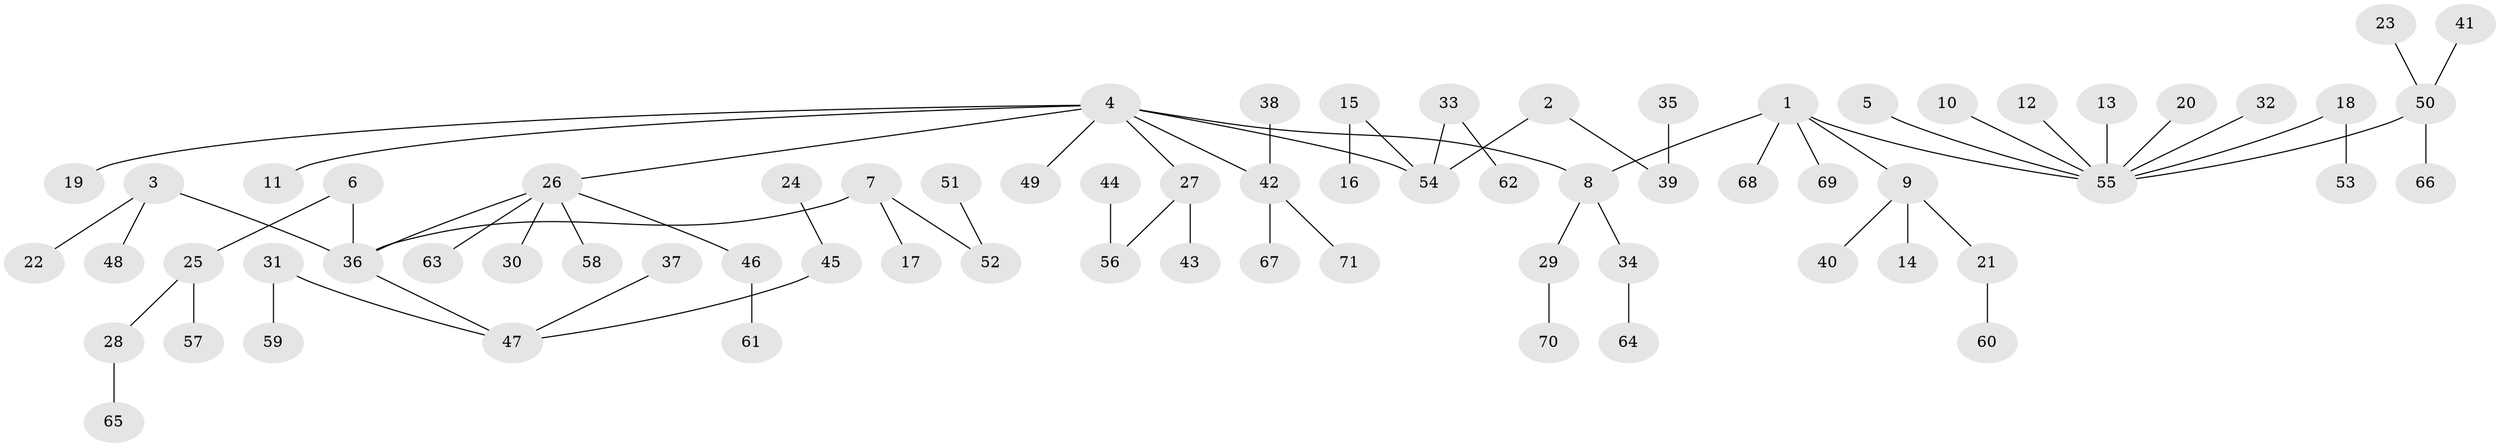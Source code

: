 // original degree distribution, {5: 0.028169014084507043, 6: 0.028169014084507043, 7: 0.014084507042253521, 4: 0.035211267605633804, 3: 0.11971830985915492, 2: 0.3028169014084507, 1: 0.47183098591549294}
// Generated by graph-tools (version 1.1) at 2025/26/03/09/25 03:26:25]
// undirected, 71 vertices, 70 edges
graph export_dot {
graph [start="1"]
  node [color=gray90,style=filled];
  1;
  2;
  3;
  4;
  5;
  6;
  7;
  8;
  9;
  10;
  11;
  12;
  13;
  14;
  15;
  16;
  17;
  18;
  19;
  20;
  21;
  22;
  23;
  24;
  25;
  26;
  27;
  28;
  29;
  30;
  31;
  32;
  33;
  34;
  35;
  36;
  37;
  38;
  39;
  40;
  41;
  42;
  43;
  44;
  45;
  46;
  47;
  48;
  49;
  50;
  51;
  52;
  53;
  54;
  55;
  56;
  57;
  58;
  59;
  60;
  61;
  62;
  63;
  64;
  65;
  66;
  67;
  68;
  69;
  70;
  71;
  1 -- 8 [weight=1.0];
  1 -- 9 [weight=1.0];
  1 -- 55 [weight=1.0];
  1 -- 68 [weight=1.0];
  1 -- 69 [weight=1.0];
  2 -- 39 [weight=1.0];
  2 -- 54 [weight=1.0];
  3 -- 22 [weight=1.0];
  3 -- 36 [weight=1.0];
  3 -- 48 [weight=1.0];
  4 -- 8 [weight=1.0];
  4 -- 11 [weight=1.0];
  4 -- 19 [weight=1.0];
  4 -- 26 [weight=1.0];
  4 -- 27 [weight=1.0];
  4 -- 42 [weight=1.0];
  4 -- 49 [weight=1.0];
  4 -- 54 [weight=1.0];
  5 -- 55 [weight=1.0];
  6 -- 25 [weight=1.0];
  6 -- 36 [weight=1.0];
  7 -- 17 [weight=1.0];
  7 -- 36 [weight=1.0];
  7 -- 52 [weight=1.0];
  8 -- 29 [weight=1.0];
  8 -- 34 [weight=1.0];
  9 -- 14 [weight=1.0];
  9 -- 21 [weight=1.0];
  9 -- 40 [weight=1.0];
  10 -- 55 [weight=1.0];
  12 -- 55 [weight=1.0];
  13 -- 55 [weight=1.0];
  15 -- 16 [weight=1.0];
  15 -- 54 [weight=1.0];
  18 -- 53 [weight=1.0];
  18 -- 55 [weight=1.0];
  20 -- 55 [weight=1.0];
  21 -- 60 [weight=1.0];
  23 -- 50 [weight=1.0];
  24 -- 45 [weight=1.0];
  25 -- 28 [weight=1.0];
  25 -- 57 [weight=1.0];
  26 -- 30 [weight=1.0];
  26 -- 36 [weight=1.0];
  26 -- 46 [weight=1.0];
  26 -- 58 [weight=1.0];
  26 -- 63 [weight=1.0];
  27 -- 43 [weight=1.0];
  27 -- 56 [weight=1.0];
  28 -- 65 [weight=1.0];
  29 -- 70 [weight=1.0];
  31 -- 47 [weight=1.0];
  31 -- 59 [weight=1.0];
  32 -- 55 [weight=1.0];
  33 -- 54 [weight=1.0];
  33 -- 62 [weight=1.0];
  34 -- 64 [weight=1.0];
  35 -- 39 [weight=1.0];
  36 -- 47 [weight=1.0];
  37 -- 47 [weight=1.0];
  38 -- 42 [weight=1.0];
  41 -- 50 [weight=1.0];
  42 -- 67 [weight=1.0];
  42 -- 71 [weight=1.0];
  44 -- 56 [weight=1.0];
  45 -- 47 [weight=1.0];
  46 -- 61 [weight=1.0];
  50 -- 55 [weight=1.0];
  50 -- 66 [weight=1.0];
  51 -- 52 [weight=1.0];
}
